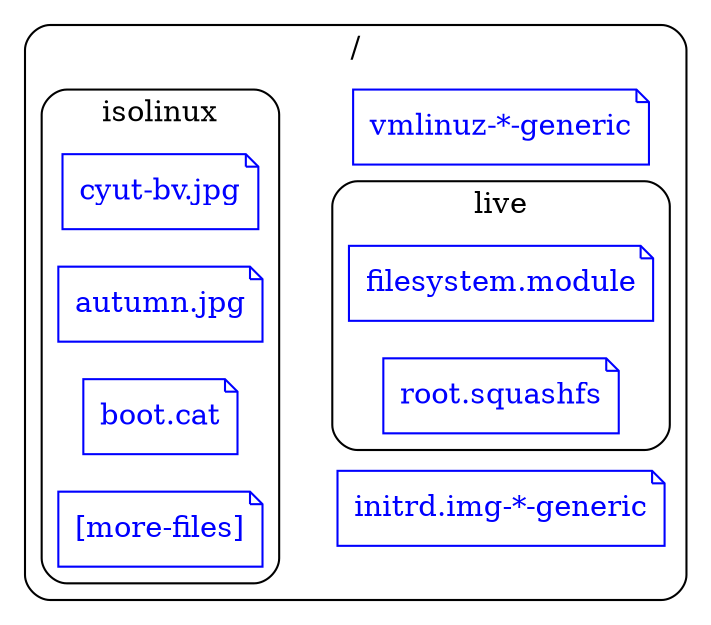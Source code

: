 digraph G {
  rankdir = LR;
  overlap = scale;
  # http://www.graphviz.org/content/global-subgraph-style-statements
  graph [shape="folder", style="rounded"];
  node [shape="note", color="blue", fontcolor="blue"];
  subgraph "cluster" {
    label="/";
    "/initrd.img-*-generic" [ label="initrd.img-*-generic"];
    subgraph "cluster/isolinux" {
      label="isolinux";
      "/isolinux/cyut-bv.jpg" [ label="cyut-bv.jpg"];
      "/isolinux/autumn.jpg" [ label="autumn.jpg"];
      "/isolinux/boot.cat" [ label="boot.cat"];
      "/isolinux/[more-files]" [ label="[more-files]"];
    }
    subgraph "cluster/live" {
      label="live";
      "/live/filesystem.module" [ label="filesystem.module"];
      "/live/root.squashfs" [ label="root.squashfs"];
    }
    "/vmlinuz-*-generic" [ label="vmlinuz-*-generic"];
  }
  "/isolinux/autumn.jpg" -> { "/vmlinuz-*-generic" "/initrd.img-*-generic" "/live/root.squashfs" } [style=invis];

}
